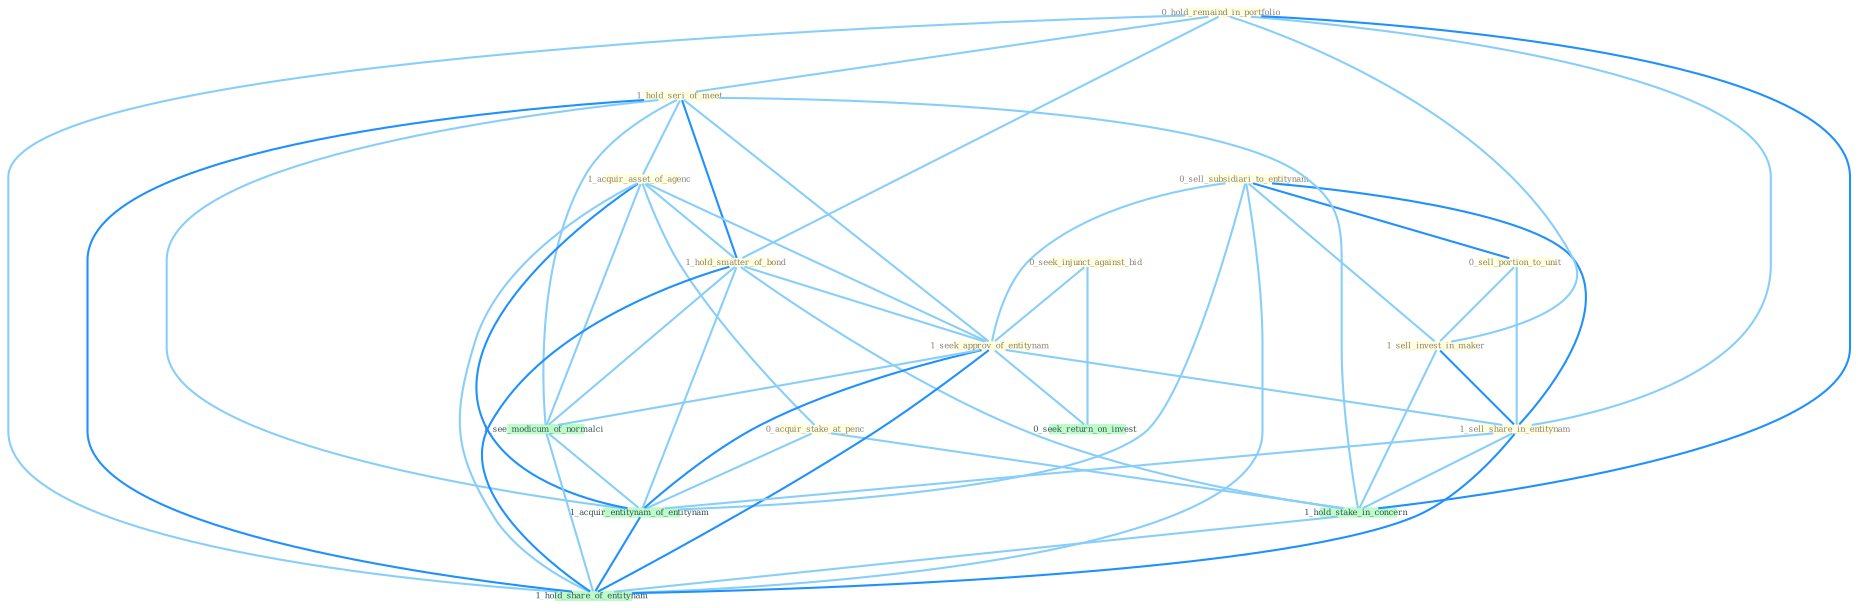 Graph G{ 
    node
    [shape=polygon,style=filled,width=.5,height=.06,color="#BDFCC9",fixedsize=true,fontsize=4,
    fontcolor="#2f4f4f"];
    {node
    [color="#ffffe0", fontcolor="#8b7d6b"] "0_sell_subsidiari_to_entitynam " "0_hold_remaind_in_portfolio " "0_seek_injunct_against_bid " "1_hold_seri_of_meet " "1_acquir_asset_of_agenc " "0_sell_portion_to_unit " "1_hold_smatter_of_bond " "1_sell_invest_in_maker " "0_acquir_stake_at_penc " "1_seek_approv_of_entitynam " "1_sell_share_in_entitynam "}
{node [color="#fff0f5", fontcolor="#b22222"]}
edge [color="#B0E2FF"];

	"0_sell_subsidiari_to_entitynam " -- "0_sell_portion_to_unit " [w="2", color="#1e90ff" , len=0.8];
	"0_sell_subsidiari_to_entitynam " -- "1_sell_invest_in_maker " [w="1", color="#87cefa" ];
	"0_sell_subsidiari_to_entitynam " -- "1_seek_approv_of_entitynam " [w="1", color="#87cefa" ];
	"0_sell_subsidiari_to_entitynam " -- "1_sell_share_in_entitynam " [w="2", color="#1e90ff" , len=0.8];
	"0_sell_subsidiari_to_entitynam " -- "1_acquir_entitynam_of_entitynam " [w="1", color="#87cefa" ];
	"0_sell_subsidiari_to_entitynam " -- "1_hold_share_of_entitynam " [w="1", color="#87cefa" ];
	"0_hold_remaind_in_portfolio " -- "1_hold_seri_of_meet " [w="1", color="#87cefa" ];
	"0_hold_remaind_in_portfolio " -- "1_hold_smatter_of_bond " [w="1", color="#87cefa" ];
	"0_hold_remaind_in_portfolio " -- "1_sell_invest_in_maker " [w="1", color="#87cefa" ];
	"0_hold_remaind_in_portfolio " -- "1_sell_share_in_entitynam " [w="1", color="#87cefa" ];
	"0_hold_remaind_in_portfolio " -- "1_hold_stake_in_concern " [w="2", color="#1e90ff" , len=0.8];
	"0_hold_remaind_in_portfolio " -- "1_hold_share_of_entitynam " [w="1", color="#87cefa" ];
	"0_seek_injunct_against_bid " -- "1_seek_approv_of_entitynam " [w="1", color="#87cefa" ];
	"0_seek_injunct_against_bid " -- "0_seek_return_on_invest " [w="1", color="#87cefa" ];
	"1_hold_seri_of_meet " -- "1_acquir_asset_of_agenc " [w="1", color="#87cefa" ];
	"1_hold_seri_of_meet " -- "1_hold_smatter_of_bond " [w="2", color="#1e90ff" , len=0.8];
	"1_hold_seri_of_meet " -- "1_seek_approv_of_entitynam " [w="1", color="#87cefa" ];
	"1_hold_seri_of_meet " -- "1_hold_stake_in_concern " [w="1", color="#87cefa" ];
	"1_hold_seri_of_meet " -- "1_see_modicum_of_normalci " [w="1", color="#87cefa" ];
	"1_hold_seri_of_meet " -- "1_acquir_entitynam_of_entitynam " [w="1", color="#87cefa" ];
	"1_hold_seri_of_meet " -- "1_hold_share_of_entitynam " [w="2", color="#1e90ff" , len=0.8];
	"1_acquir_asset_of_agenc " -- "1_hold_smatter_of_bond " [w="1", color="#87cefa" ];
	"1_acquir_asset_of_agenc " -- "0_acquir_stake_at_penc " [w="1", color="#87cefa" ];
	"1_acquir_asset_of_agenc " -- "1_seek_approv_of_entitynam " [w="1", color="#87cefa" ];
	"1_acquir_asset_of_agenc " -- "1_see_modicum_of_normalci " [w="1", color="#87cefa" ];
	"1_acquir_asset_of_agenc " -- "1_acquir_entitynam_of_entitynam " [w="2", color="#1e90ff" , len=0.8];
	"1_acquir_asset_of_agenc " -- "1_hold_share_of_entitynam " [w="1", color="#87cefa" ];
	"0_sell_portion_to_unit " -- "1_sell_invest_in_maker " [w="1", color="#87cefa" ];
	"0_sell_portion_to_unit " -- "1_sell_share_in_entitynam " [w="1", color="#87cefa" ];
	"1_hold_smatter_of_bond " -- "1_seek_approv_of_entitynam " [w="1", color="#87cefa" ];
	"1_hold_smatter_of_bond " -- "1_hold_stake_in_concern " [w="1", color="#87cefa" ];
	"1_hold_smatter_of_bond " -- "1_see_modicum_of_normalci " [w="1", color="#87cefa" ];
	"1_hold_smatter_of_bond " -- "1_acquir_entitynam_of_entitynam " [w="1", color="#87cefa" ];
	"1_hold_smatter_of_bond " -- "1_hold_share_of_entitynam " [w="2", color="#1e90ff" , len=0.8];
	"1_sell_invest_in_maker " -- "1_sell_share_in_entitynam " [w="2", color="#1e90ff" , len=0.8];
	"1_sell_invest_in_maker " -- "1_hold_stake_in_concern " [w="1", color="#87cefa" ];
	"0_acquir_stake_at_penc " -- "1_hold_stake_in_concern " [w="1", color="#87cefa" ];
	"0_acquir_stake_at_penc " -- "1_acquir_entitynam_of_entitynam " [w="1", color="#87cefa" ];
	"1_seek_approv_of_entitynam " -- "1_sell_share_in_entitynam " [w="1", color="#87cefa" ];
	"1_seek_approv_of_entitynam " -- "0_seek_return_on_invest " [w="1", color="#87cefa" ];
	"1_seek_approv_of_entitynam " -- "1_see_modicum_of_normalci " [w="1", color="#87cefa" ];
	"1_seek_approv_of_entitynam " -- "1_acquir_entitynam_of_entitynam " [w="2", color="#1e90ff" , len=0.8];
	"1_seek_approv_of_entitynam " -- "1_hold_share_of_entitynam " [w="2", color="#1e90ff" , len=0.8];
	"1_sell_share_in_entitynam " -- "1_hold_stake_in_concern " [w="1", color="#87cefa" ];
	"1_sell_share_in_entitynam " -- "1_acquir_entitynam_of_entitynam " [w="1", color="#87cefa" ];
	"1_sell_share_in_entitynam " -- "1_hold_share_of_entitynam " [w="2", color="#1e90ff" , len=0.8];
	"1_hold_stake_in_concern " -- "1_hold_share_of_entitynam " [w="1", color="#87cefa" ];
	"1_see_modicum_of_normalci " -- "1_acquir_entitynam_of_entitynam " [w="1", color="#87cefa" ];
	"1_see_modicum_of_normalci " -- "1_hold_share_of_entitynam " [w="1", color="#87cefa" ];
	"1_acquir_entitynam_of_entitynam " -- "1_hold_share_of_entitynam " [w="2", color="#1e90ff" , len=0.8];
}